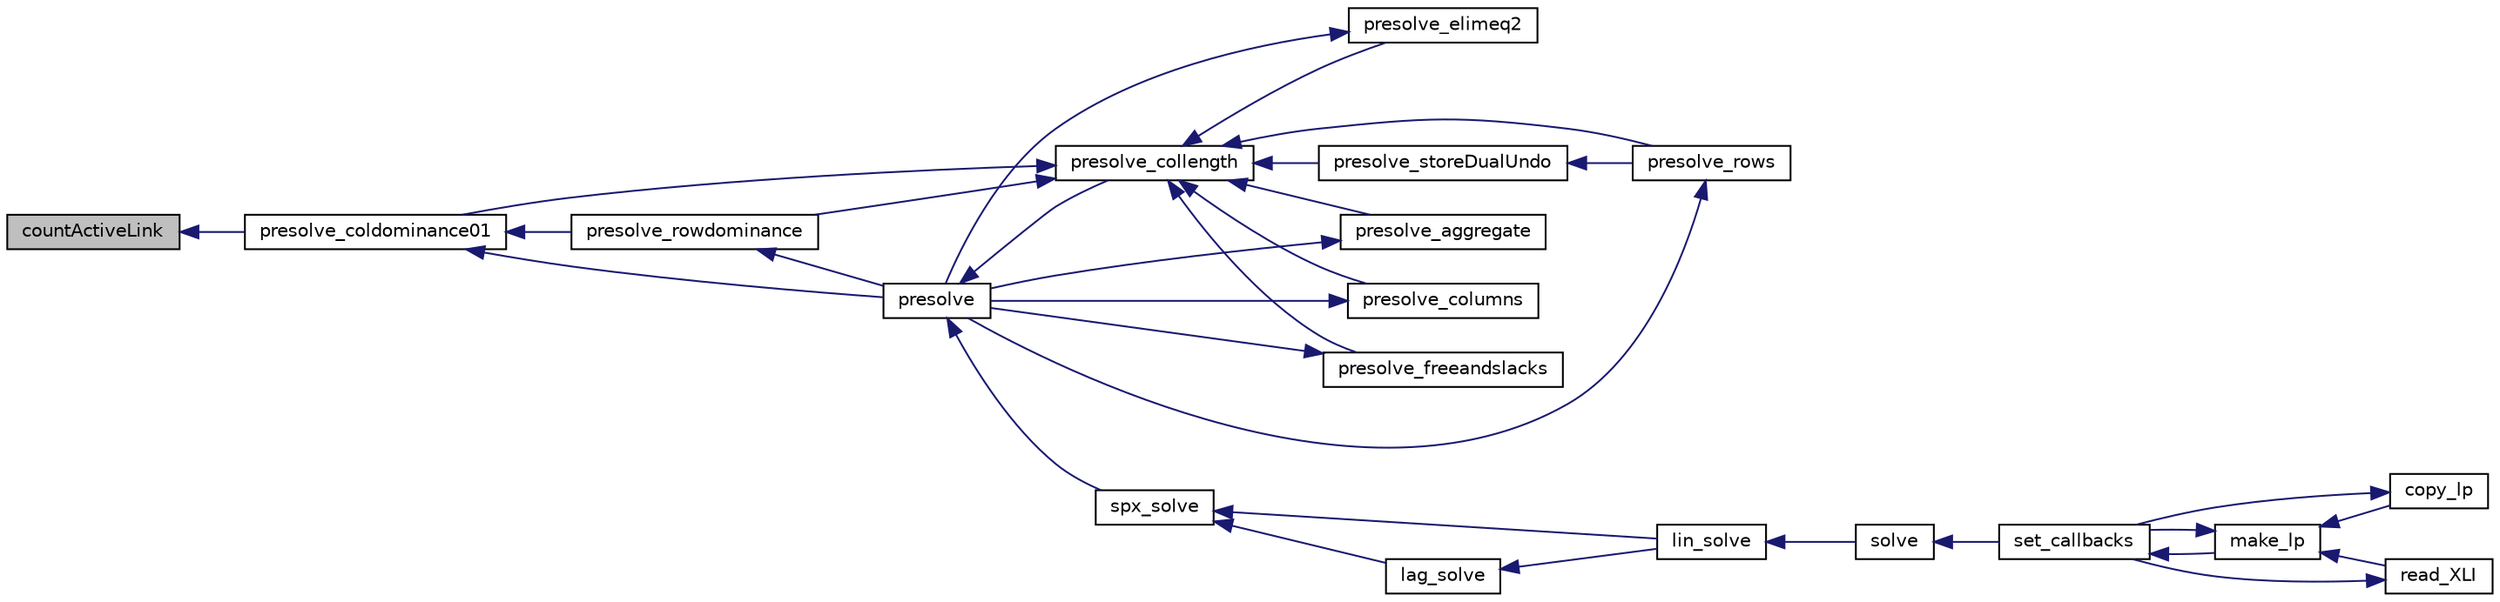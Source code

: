 digraph "countActiveLink"
{
  edge [fontname="Helvetica",fontsize="10",labelfontname="Helvetica",labelfontsize="10"];
  node [fontname="Helvetica",fontsize="10",shape=record];
  rankdir="LR";
  Node756 [label="countActiveLink",height=0.2,width=0.4,color="black", fillcolor="grey75", style="filled", fontcolor="black"];
  Node756 -> Node757 [dir="back",color="midnightblue",fontsize="10",style="solid",fontname="Helvetica"];
  Node757 [label="presolve_coldominance01",height=0.2,width=0.4,color="black", fillcolor="white", style="filled",URL="$d3/da5/lp__presolve_8c.html#a38ba8dae4e0bbdd4ab2ab77f7d146596"];
  Node757 -> Node758 [dir="back",color="midnightblue",fontsize="10",style="solid",fontname="Helvetica"];
  Node758 [label="presolve_rowdominance",height=0.2,width=0.4,color="black", fillcolor="white", style="filled",URL="$d3/da5/lp__presolve_8c.html#a7e03acd96990d99539251375f7faff4a"];
  Node758 -> Node759 [dir="back",color="midnightblue",fontsize="10",style="solid",fontname="Helvetica"];
  Node759 [label="presolve",height=0.2,width=0.4,color="black", fillcolor="white", style="filled",URL="$da/dae/lp__presolve_8h.html#a63c9f891fb867de51e44d08313fdd585"];
  Node759 -> Node760 [dir="back",color="midnightblue",fontsize="10",style="solid",fontname="Helvetica"];
  Node760 [label="presolve_collength",height=0.2,width=0.4,color="black", fillcolor="white", style="filled",URL="$da/dae/lp__presolve_8h.html#a58b595e285879c5d2996a0a6247d9389"];
  Node760 -> Node761 [dir="back",color="midnightblue",fontsize="10",style="solid",fontname="Helvetica"];
  Node761 [label="presolve_storeDualUndo",height=0.2,width=0.4,color="black", fillcolor="white", style="filled",URL="$d3/da5/lp__presolve_8c.html#a1aba0570d1275e34fbd173aa558c4c14"];
  Node761 -> Node762 [dir="back",color="midnightblue",fontsize="10",style="solid",fontname="Helvetica"];
  Node762 [label="presolve_rows",height=0.2,width=0.4,color="black", fillcolor="white", style="filled",URL="$d3/da5/lp__presolve_8c.html#a93c32e563cfede02af08bd1a3d46bd6d"];
  Node762 -> Node759 [dir="back",color="midnightblue",fontsize="10",style="solid",fontname="Helvetica"];
  Node760 -> Node763 [dir="back",color="midnightblue",fontsize="10",style="solid",fontname="Helvetica"];
  Node763 [label="presolve_elimeq2",height=0.2,width=0.4,color="black", fillcolor="white", style="filled",URL="$d3/da5/lp__presolve_8c.html#a7844c56aa332fe22274fffac21b497b8"];
  Node763 -> Node759 [dir="back",color="midnightblue",fontsize="10",style="solid",fontname="Helvetica"];
  Node760 -> Node758 [dir="back",color="midnightblue",fontsize="10",style="solid",fontname="Helvetica"];
  Node760 -> Node757 [dir="back",color="midnightblue",fontsize="10",style="solid",fontname="Helvetica"];
  Node760 -> Node764 [dir="back",color="midnightblue",fontsize="10",style="solid",fontname="Helvetica"];
  Node764 [label="presolve_aggregate",height=0.2,width=0.4,color="black", fillcolor="white", style="filled",URL="$d3/da5/lp__presolve_8c.html#accb9e4202e7222ff4aba91e3c15efa73"];
  Node764 -> Node759 [dir="back",color="midnightblue",fontsize="10",style="solid",fontname="Helvetica"];
  Node760 -> Node765 [dir="back",color="midnightblue",fontsize="10",style="solid",fontname="Helvetica"];
  Node765 [label="presolve_columns",height=0.2,width=0.4,color="black", fillcolor="white", style="filled",URL="$d3/da5/lp__presolve_8c.html#ada5e067bb25106a6d8ecd75d23be8600"];
  Node765 -> Node759 [dir="back",color="midnightblue",fontsize="10",style="solid",fontname="Helvetica"];
  Node760 -> Node766 [dir="back",color="midnightblue",fontsize="10",style="solid",fontname="Helvetica"];
  Node766 [label="presolve_freeandslacks",height=0.2,width=0.4,color="black", fillcolor="white", style="filled",URL="$d3/da5/lp__presolve_8c.html#a62d34320b14c8946670a7fc73a04828a"];
  Node766 -> Node759 [dir="back",color="midnightblue",fontsize="10",style="solid",fontname="Helvetica"];
  Node760 -> Node762 [dir="back",color="midnightblue",fontsize="10",style="solid",fontname="Helvetica"];
  Node759 -> Node767 [dir="back",color="midnightblue",fontsize="10",style="solid",fontname="Helvetica"];
  Node767 [label="spx_solve",height=0.2,width=0.4,color="black", fillcolor="white", style="filled",URL="$d1/d0a/lp__simplex_8h.html#a3effc8b68c1fb21095e7324d83d0dbf7"];
  Node767 -> Node768 [dir="back",color="midnightblue",fontsize="10",style="solid",fontname="Helvetica"];
  Node768 [label="lag_solve",height=0.2,width=0.4,color="black", fillcolor="white", style="filled",URL="$d1/d0a/lp__simplex_8h.html#a320e9e82c06466267a7cb7844c7767b8"];
  Node768 -> Node769 [dir="back",color="midnightblue",fontsize="10",style="solid",fontname="Helvetica"];
  Node769 [label="lin_solve",height=0.2,width=0.4,color="black", fillcolor="white", style="filled",URL="$d1/d0a/lp__simplex_8h.html#a794b0beb471eb7ece9a694717b65b947"];
  Node769 -> Node770 [dir="back",color="midnightblue",fontsize="10",style="solid",fontname="Helvetica"];
  Node770 [label="solve",height=0.2,width=0.4,color="black", fillcolor="white", style="filled",URL="$df/df7/lp__lib_8h.html#a0f4da3a192397e77e6fe92704d4fad3f"];
  Node770 -> Node771 [dir="back",color="midnightblue",fontsize="10",style="solid",fontname="Helvetica"];
  Node771 [label="set_callbacks",height=0.2,width=0.4,color="black", fillcolor="white", style="filled",URL="$df/df7/lp__lib_8h.html#a929e8acb9704f61e16927c915c15cd07"];
  Node771 -> Node772 [dir="back",color="midnightblue",fontsize="10",style="solid",fontname="Helvetica"];
  Node772 [label="make_lp",height=0.2,width=0.4,color="black", fillcolor="white", style="filled",URL="$df/df7/lp__lib_8h.html#a68a0333d84dd944f67e2a0ec72e346a9"];
  Node772 -> Node773 [dir="back",color="midnightblue",fontsize="10",style="solid",fontname="Helvetica"];
  Node773 [label="copy_lp",height=0.2,width=0.4,color="black", fillcolor="white", style="filled",URL="$df/df7/lp__lib_8h.html#aca83ecdbc200b414db491306f3070ae9"];
  Node773 -> Node771 [dir="back",color="midnightblue",fontsize="10",style="solid",fontname="Helvetica"];
  Node772 -> Node771 [dir="back",color="midnightblue",fontsize="10",style="solid",fontname="Helvetica"];
  Node772 -> Node774 [dir="back",color="midnightblue",fontsize="10",style="solid",fontname="Helvetica"];
  Node774 [label="read_XLI",height=0.2,width=0.4,color="black", fillcolor="white", style="filled",URL="$df/df7/lp__lib_8h.html#a351dd803960ab0dae2b39f2c65d3a58d"];
  Node774 -> Node771 [dir="back",color="midnightblue",fontsize="10",style="solid",fontname="Helvetica"];
  Node767 -> Node769 [dir="back",color="midnightblue",fontsize="10",style="solid",fontname="Helvetica"];
  Node757 -> Node759 [dir="back",color="midnightblue",fontsize="10",style="solid",fontname="Helvetica"];
}
